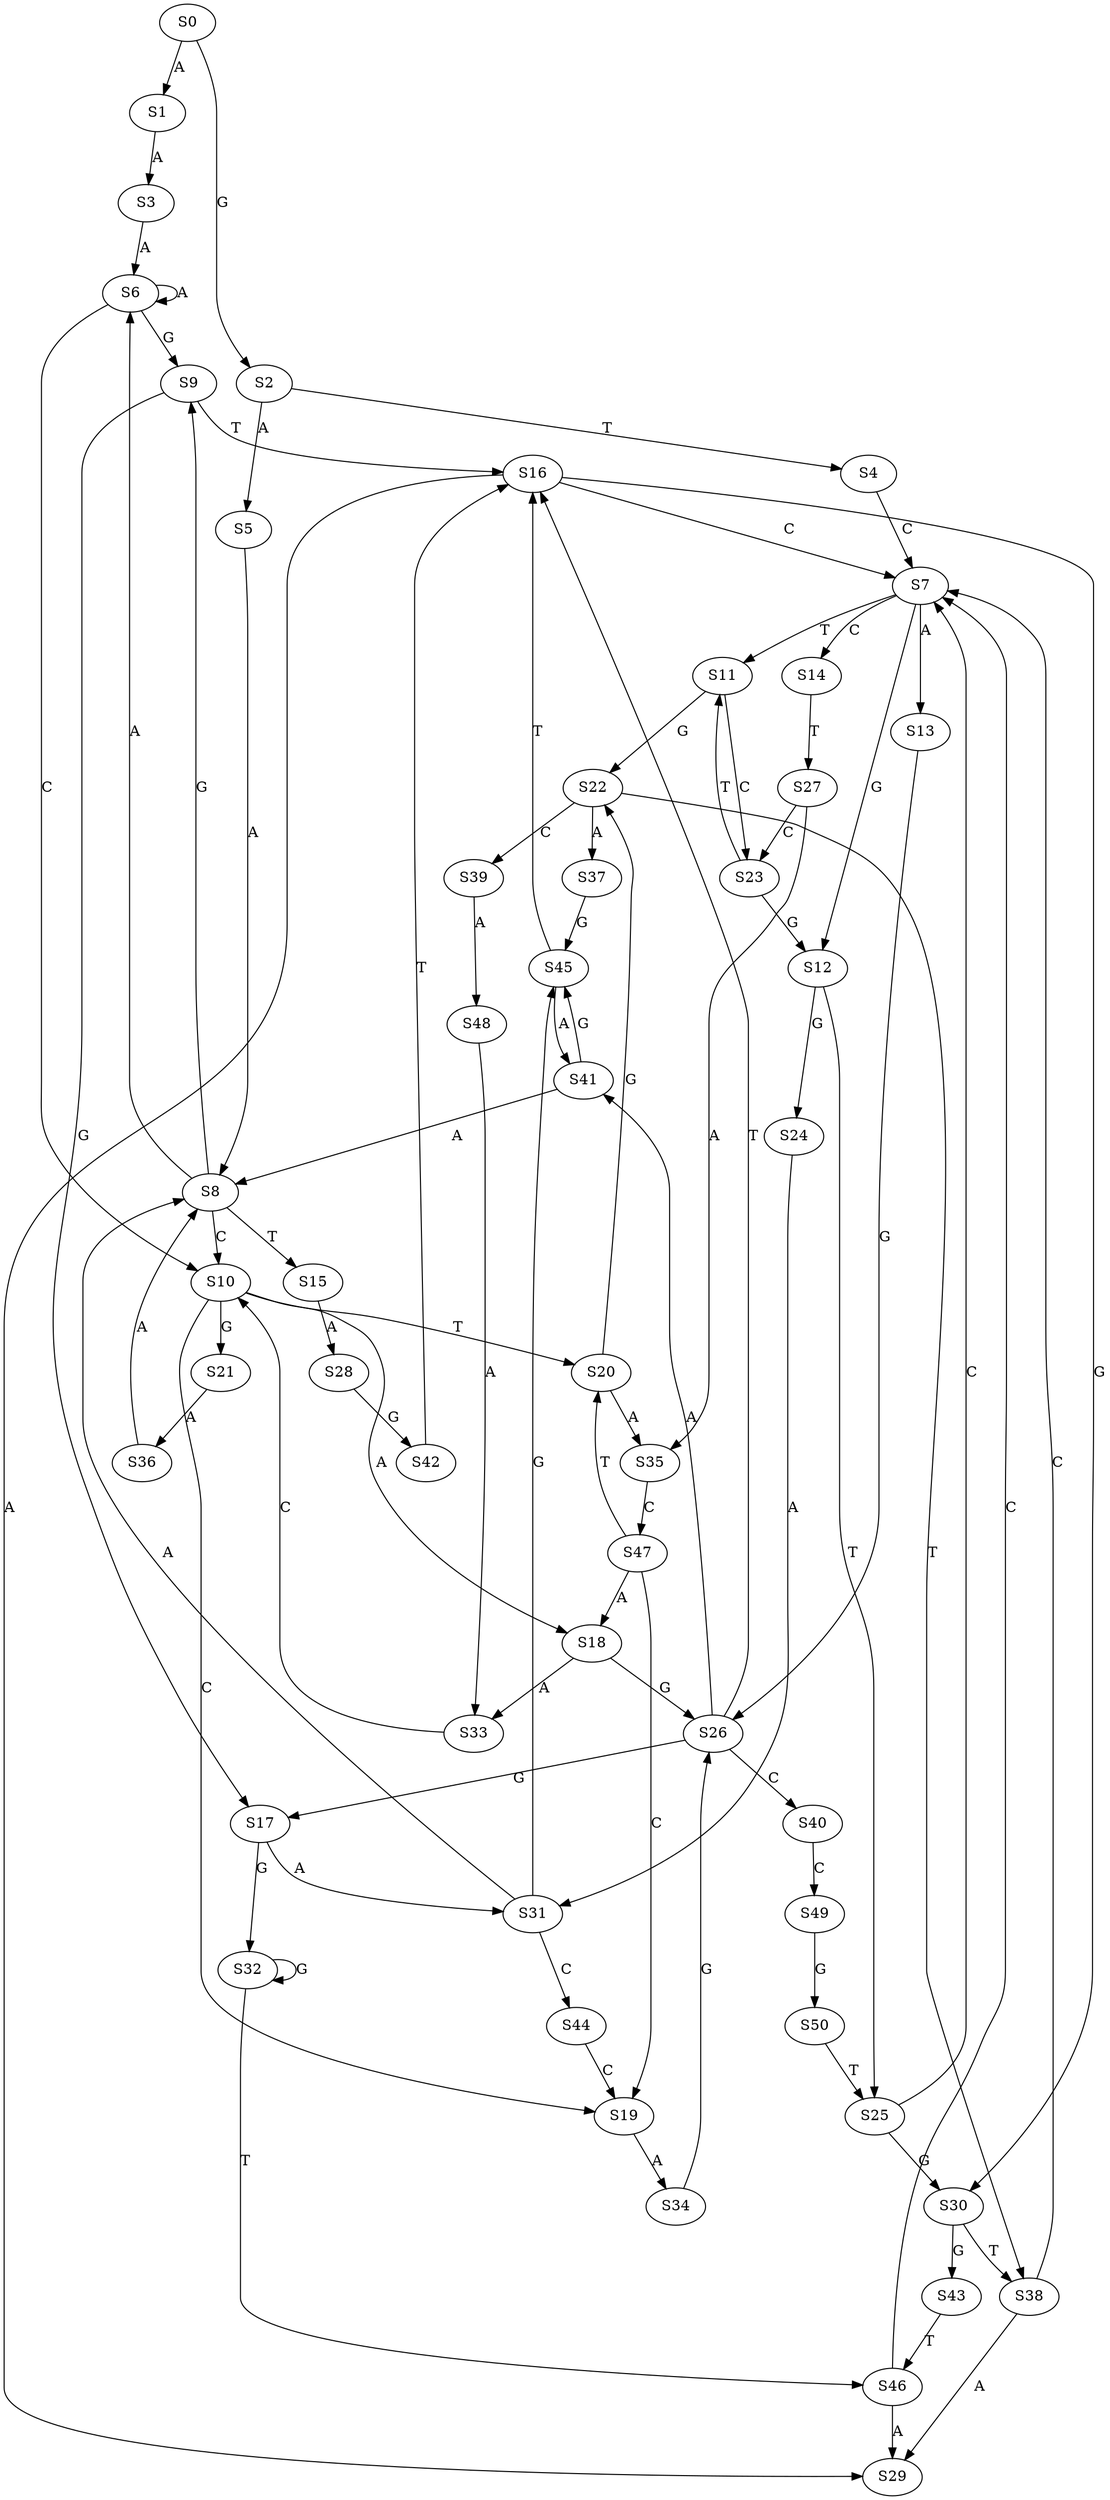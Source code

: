 strict digraph  {
	S0 -> S1 [ label = A ];
	S0 -> S2 [ label = G ];
	S1 -> S3 [ label = A ];
	S2 -> S4 [ label = T ];
	S2 -> S5 [ label = A ];
	S3 -> S6 [ label = A ];
	S4 -> S7 [ label = C ];
	S5 -> S8 [ label = A ];
	S6 -> S9 [ label = G ];
	S6 -> S10 [ label = C ];
	S6 -> S6 [ label = A ];
	S7 -> S11 [ label = T ];
	S7 -> S12 [ label = G ];
	S7 -> S13 [ label = A ];
	S7 -> S14 [ label = C ];
	S8 -> S15 [ label = T ];
	S8 -> S10 [ label = C ];
	S8 -> S9 [ label = G ];
	S8 -> S6 [ label = A ];
	S9 -> S16 [ label = T ];
	S9 -> S17 [ label = G ];
	S10 -> S18 [ label = A ];
	S10 -> S19 [ label = C ];
	S10 -> S20 [ label = T ];
	S10 -> S21 [ label = G ];
	S11 -> S22 [ label = G ];
	S11 -> S23 [ label = C ];
	S12 -> S24 [ label = G ];
	S12 -> S25 [ label = T ];
	S13 -> S26 [ label = G ];
	S14 -> S27 [ label = T ];
	S15 -> S28 [ label = A ];
	S16 -> S29 [ label = A ];
	S16 -> S7 [ label = C ];
	S16 -> S30 [ label = G ];
	S17 -> S31 [ label = A ];
	S17 -> S32 [ label = G ];
	S18 -> S26 [ label = G ];
	S18 -> S33 [ label = A ];
	S19 -> S34 [ label = A ];
	S20 -> S35 [ label = A ];
	S20 -> S22 [ label = G ];
	S21 -> S36 [ label = A ];
	S22 -> S37 [ label = A ];
	S22 -> S38 [ label = T ];
	S22 -> S39 [ label = C ];
	S23 -> S11 [ label = T ];
	S23 -> S12 [ label = G ];
	S24 -> S31 [ label = A ];
	S25 -> S7 [ label = C ];
	S25 -> S30 [ label = G ];
	S26 -> S17 [ label = G ];
	S26 -> S16 [ label = T ];
	S26 -> S40 [ label = C ];
	S26 -> S41 [ label = A ];
	S27 -> S35 [ label = A ];
	S27 -> S23 [ label = C ];
	S28 -> S42 [ label = G ];
	S30 -> S38 [ label = T ];
	S30 -> S43 [ label = G ];
	S31 -> S8 [ label = A ];
	S31 -> S44 [ label = C ];
	S31 -> S45 [ label = G ];
	S32 -> S46 [ label = T ];
	S32 -> S32 [ label = G ];
	S33 -> S10 [ label = C ];
	S34 -> S26 [ label = G ];
	S35 -> S47 [ label = C ];
	S36 -> S8 [ label = A ];
	S37 -> S45 [ label = G ];
	S38 -> S7 [ label = C ];
	S38 -> S29 [ label = A ];
	S39 -> S48 [ label = A ];
	S40 -> S49 [ label = C ];
	S41 -> S45 [ label = G ];
	S41 -> S8 [ label = A ];
	S42 -> S16 [ label = T ];
	S43 -> S46 [ label = T ];
	S44 -> S19 [ label = C ];
	S45 -> S16 [ label = T ];
	S45 -> S41 [ label = A ];
	S46 -> S29 [ label = A ];
	S46 -> S7 [ label = C ];
	S47 -> S19 [ label = C ];
	S47 -> S20 [ label = T ];
	S47 -> S18 [ label = A ];
	S48 -> S33 [ label = A ];
	S49 -> S50 [ label = G ];
	S50 -> S25 [ label = T ];
}
